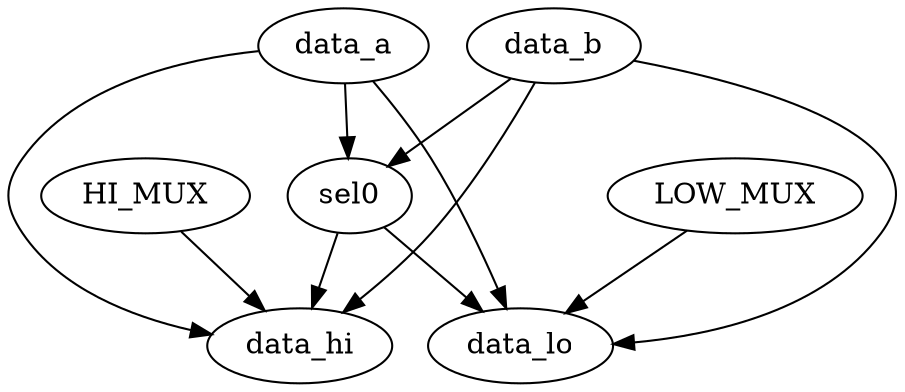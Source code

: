 strict digraph "" {
	data_b -> data_hi	 [weight=1.0];
	data_b -> data_lo	 [weight=1.0];
	data_b -> sel0	 [weight=2.0];
	data_a -> data_hi	 [weight=1.0];
	data_a -> data_lo	 [weight=1.0];
	data_a -> sel0	 [weight=2.0];
	LOW_MUX -> data_lo	 [weight=2.0];
	HI_MUX -> data_hi	 [weight=2.0];
	sel0 -> data_hi	 [weight=3.0];
	sel0 -> data_lo	 [weight=3.0];
}
